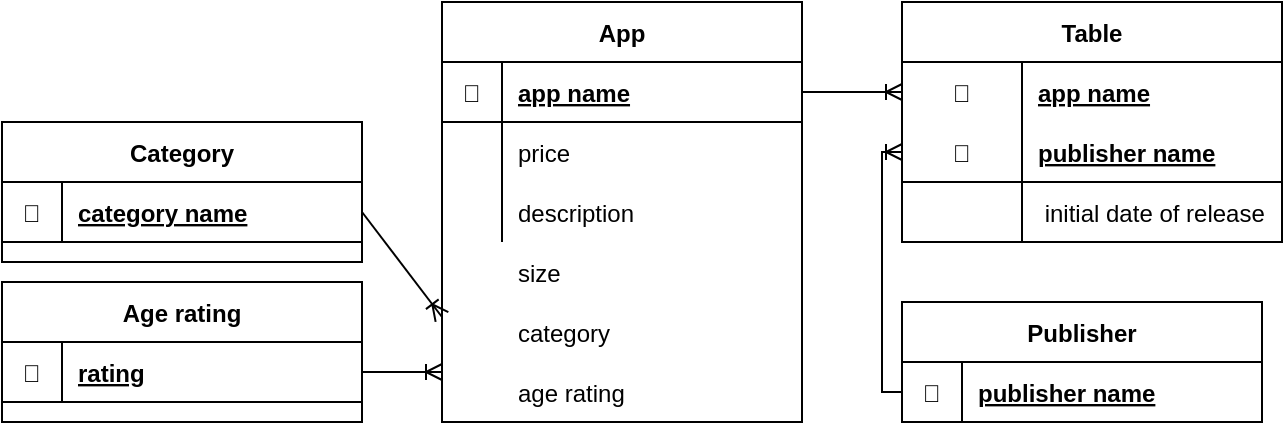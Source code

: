 <mxfile version="15.6.8" type="google"><diagram id="sIhFPWTC0dvWFgNggGKE" name="Page-1"><mxGraphModel dx="1108" dy="492" grid="1" gridSize="10" guides="1" tooltips="1" connect="1" arrows="1" fold="1" page="1" pageScale="1" pageWidth="827" pageHeight="1169" math="0" shadow="0"><root><mxCell id="0"/><mxCell id="1" parent="0"/><mxCell id="KsCx4XB2tvSz6BuLfQXI-10" value="" style="fontSize=12;html=1;endArrow=ERoneToMany;rounded=0;exitX=0;exitY=0.75;exitDx=0;exitDy=0;entryX=0;entryY=0.5;entryDx=0;entryDy=0;edgeStyle=orthogonalEdgeStyle;" parent="1" source="KsCx4XB2tvSz6BuLfQXI-34" target="KsCx4XB2tvSz6BuLfQXI-92" edge="1"><mxGeometry width="100" height="100" relative="1" as="geometry"><mxPoint x="290" y="70" as="sourcePoint"/><mxPoint x="240" y="85" as="targetPoint"/></mxGeometry></mxCell><mxCell id="KsCx4XB2tvSz6BuLfQXI-11" value="" style="fontSize=12;html=1;endArrow=ERoneToMany;rounded=0;exitX=1;exitY=0.5;exitDx=0;exitDy=0;" parent="1" source="KsCx4XB2tvSz6BuLfQXI-75" edge="1"><mxGeometry width="100" height="100" relative="1" as="geometry"><mxPoint x="100" y="320" as="sourcePoint"/><mxPoint x="240" y="215" as="targetPoint"/></mxGeometry></mxCell><mxCell id="KsCx4XB2tvSz6BuLfQXI-13" value="" style="fontSize=12;html=1;endArrow=ERoneToMany;rounded=0;exitX=1;exitY=0.5;exitDx=0;exitDy=0;entryX=0;entryY=0.75;entryDx=0;entryDy=0;" parent="1" source="KsCx4XB2tvSz6BuLfQXI-131" target="KsCx4XB2tvSz6BuLfQXI-21" edge="1"><mxGeometry width="100" height="100" relative="1" as="geometry"><mxPoint x="560" y="405" as="sourcePoint"/><mxPoint x="320" y="205" as="targetPoint"/></mxGeometry></mxCell><mxCell id="KsCx4XB2tvSz6BuLfQXI-21" value="App" style="shape=table;startSize=30;container=1;collapsible=1;childLayout=tableLayout;fixedRows=1;rowLines=0;fontStyle=1;align=center;resizeLast=1;" parent="1" vertex="1"><mxGeometry x="240" y="30" width="180" height="210" as="geometry"/></mxCell><mxCell id="KsCx4XB2tvSz6BuLfQXI-22" value="" style="shape=partialRectangle;collapsible=0;dropTarget=0;pointerEvents=0;fillColor=none;top=0;left=0;bottom=1;right=0;points=[[0,0.5],[1,0.5]];portConstraint=eastwest;" parent="KsCx4XB2tvSz6BuLfQXI-21" vertex="1"><mxGeometry y="30" width="180" height="30" as="geometry"/></mxCell><mxCell id="KsCx4XB2tvSz6BuLfQXI-23" value="🔑" style="shape=partialRectangle;connectable=0;fillColor=none;top=0;left=0;bottom=0;right=0;fontStyle=1;overflow=hidden;" parent="KsCx4XB2tvSz6BuLfQXI-22" vertex="1"><mxGeometry width="30" height="30" as="geometry"><mxRectangle width="30" height="30" as="alternateBounds"/></mxGeometry></mxCell><mxCell id="KsCx4XB2tvSz6BuLfQXI-24" value="app name" style="shape=partialRectangle;connectable=0;fillColor=none;top=0;left=0;bottom=0;right=0;align=left;spacingLeft=6;fontStyle=5;overflow=hidden;" parent="KsCx4XB2tvSz6BuLfQXI-22" vertex="1"><mxGeometry x="30" width="150" height="30" as="geometry"><mxRectangle width="150" height="30" as="alternateBounds"/></mxGeometry></mxCell><mxCell id="KsCx4XB2tvSz6BuLfQXI-25" value="" style="shape=partialRectangle;collapsible=0;dropTarget=0;pointerEvents=0;fillColor=none;top=0;left=0;bottom=0;right=0;points=[[0,0.5],[1,0.5]];portConstraint=eastwest;" parent="KsCx4XB2tvSz6BuLfQXI-21" vertex="1"><mxGeometry y="60" width="180" height="30" as="geometry"/></mxCell><mxCell id="KsCx4XB2tvSz6BuLfQXI-26" value="" style="shape=partialRectangle;connectable=0;fillColor=none;top=0;left=0;bottom=0;right=0;editable=1;overflow=hidden;" parent="KsCx4XB2tvSz6BuLfQXI-25" vertex="1"><mxGeometry width="30" height="30" as="geometry"><mxRectangle width="30" height="30" as="alternateBounds"/></mxGeometry></mxCell><mxCell id="KsCx4XB2tvSz6BuLfQXI-27" value="price" style="shape=partialRectangle;connectable=0;fillColor=none;top=0;left=0;bottom=0;right=0;align=left;spacingLeft=6;overflow=hidden;" parent="KsCx4XB2tvSz6BuLfQXI-25" vertex="1"><mxGeometry x="30" width="150" height="30" as="geometry"><mxRectangle width="150" height="30" as="alternateBounds"/></mxGeometry></mxCell><mxCell id="KsCx4XB2tvSz6BuLfQXI-28" value="" style="shape=partialRectangle;collapsible=0;dropTarget=0;pointerEvents=0;fillColor=none;top=0;left=0;bottom=0;right=0;points=[[0,0.5],[1,0.5]];portConstraint=eastwest;" parent="KsCx4XB2tvSz6BuLfQXI-21" vertex="1"><mxGeometry y="90" width="180" height="30" as="geometry"/></mxCell><mxCell id="KsCx4XB2tvSz6BuLfQXI-29" value="" style="shape=partialRectangle;connectable=0;fillColor=none;top=0;left=0;bottom=0;right=0;editable=1;overflow=hidden;" parent="KsCx4XB2tvSz6BuLfQXI-28" vertex="1"><mxGeometry width="30" height="30" as="geometry"><mxRectangle width="30" height="30" as="alternateBounds"/></mxGeometry></mxCell><mxCell id="KsCx4XB2tvSz6BuLfQXI-30" value="description" style="shape=partialRectangle;connectable=0;fillColor=none;top=0;left=0;bottom=0;right=0;align=left;spacingLeft=6;overflow=hidden;" parent="KsCx4XB2tvSz6BuLfQXI-28" vertex="1"><mxGeometry x="30" width="150" height="30" as="geometry"><mxRectangle width="150" height="30" as="alternateBounds"/></mxGeometry></mxCell><mxCell id="KsCx4XB2tvSz6BuLfQXI-34" value="Publisher" style="shape=table;startSize=30;container=1;collapsible=1;childLayout=tableLayout;fixedRows=1;rowLines=0;fontStyle=1;align=center;resizeLast=1;" parent="1" vertex="1"><mxGeometry x="470" y="180" width="180" height="60" as="geometry"/></mxCell><mxCell id="KsCx4XB2tvSz6BuLfQXI-35" value="" style="shape=partialRectangle;collapsible=0;dropTarget=0;pointerEvents=0;fillColor=none;top=0;left=0;bottom=1;right=0;points=[[0,0.5],[1,0.5]];portConstraint=eastwest;" parent="KsCx4XB2tvSz6BuLfQXI-34" vertex="1"><mxGeometry y="30" width="180" height="30" as="geometry"/></mxCell><mxCell id="KsCx4XB2tvSz6BuLfQXI-36" value="🔑" style="shape=partialRectangle;connectable=0;fillColor=none;top=0;left=0;bottom=0;right=0;fontStyle=1;overflow=hidden;" parent="KsCx4XB2tvSz6BuLfQXI-35" vertex="1"><mxGeometry width="30" height="30" as="geometry"><mxRectangle width="30" height="30" as="alternateBounds"/></mxGeometry></mxCell><mxCell id="KsCx4XB2tvSz6BuLfQXI-37" value="publisher name" style="shape=partialRectangle;connectable=0;fillColor=none;top=0;left=0;bottom=0;right=0;align=left;spacingLeft=6;fontStyle=5;overflow=hidden;" parent="KsCx4XB2tvSz6BuLfQXI-35" vertex="1"><mxGeometry x="30" width="150" height="30" as="geometry"><mxRectangle width="150" height="30" as="alternateBounds"/></mxGeometry></mxCell><mxCell id="KsCx4XB2tvSz6BuLfQXI-74" value="Age rating" style="shape=table;startSize=30;container=1;collapsible=1;childLayout=tableLayout;fixedRows=1;rowLines=0;fontStyle=1;align=center;resizeLast=1;" parent="1" vertex="1"><mxGeometry x="20" y="170" width="180" height="70" as="geometry"/></mxCell><mxCell id="KsCx4XB2tvSz6BuLfQXI-75" value="" style="shape=partialRectangle;collapsible=0;dropTarget=0;pointerEvents=0;fillColor=none;top=0;left=0;bottom=1;right=0;points=[[0,0.5],[1,0.5]];portConstraint=eastwest;" parent="KsCx4XB2tvSz6BuLfQXI-74" vertex="1"><mxGeometry y="30" width="180" height="30" as="geometry"/></mxCell><mxCell id="KsCx4XB2tvSz6BuLfQXI-76" value="🔑" style="shape=partialRectangle;connectable=0;fillColor=none;top=0;left=0;bottom=0;right=0;fontStyle=1;overflow=hidden;" parent="KsCx4XB2tvSz6BuLfQXI-75" vertex="1"><mxGeometry width="30" height="30" as="geometry"><mxRectangle width="30" height="30" as="alternateBounds"/></mxGeometry></mxCell><mxCell id="KsCx4XB2tvSz6BuLfQXI-77" value="rating" style="shape=partialRectangle;connectable=0;fillColor=none;top=0;left=0;bottom=0;right=0;align=left;spacingLeft=6;fontStyle=5;overflow=hidden;" parent="KsCx4XB2tvSz6BuLfQXI-75" vertex="1"><mxGeometry x="30" width="150" height="30" as="geometry"><mxRectangle width="150" height="30" as="alternateBounds"/></mxGeometry></mxCell><mxCell id="KsCx4XB2tvSz6BuLfQXI-87" style="edgeStyle=none;rounded=0;orthogonalLoop=1;jettySize=auto;html=1;exitX=0.75;exitY=0;exitDx=0;exitDy=0;" parent="1" source="KsCx4XB2tvSz6BuLfQXI-74" target="KsCx4XB2tvSz6BuLfQXI-74" edge="1"><mxGeometry relative="1" as="geometry"/></mxCell><mxCell id="KsCx4XB2tvSz6BuLfQXI-88" value="Table" style="shape=table;startSize=30;container=1;collapsible=1;childLayout=tableLayout;fixedRows=1;rowLines=0;fontStyle=1;align=center;resizeLast=1;" parent="1" vertex="1"><mxGeometry x="470" y="30" width="190" height="120" as="geometry"/></mxCell><mxCell id="KsCx4XB2tvSz6BuLfQXI-89" value="" style="shape=partialRectangle;collapsible=0;dropTarget=0;pointerEvents=0;fillColor=none;top=0;left=0;bottom=0;right=0;points=[[0,0.5],[1,0.5]];portConstraint=eastwest;" parent="KsCx4XB2tvSz6BuLfQXI-88" vertex="1"><mxGeometry y="30" width="190" height="30" as="geometry"/></mxCell><mxCell id="KsCx4XB2tvSz6BuLfQXI-90" value="🔑" style="shape=partialRectangle;connectable=0;fillColor=none;top=0;left=0;bottom=0;right=0;fontStyle=1;overflow=hidden;" parent="KsCx4XB2tvSz6BuLfQXI-89" vertex="1"><mxGeometry width="60" height="30" as="geometry"><mxRectangle width="60" height="30" as="alternateBounds"/></mxGeometry></mxCell><mxCell id="KsCx4XB2tvSz6BuLfQXI-91" value="app name" style="shape=partialRectangle;connectable=0;fillColor=none;top=0;left=0;bottom=0;right=0;align=left;spacingLeft=6;fontStyle=5;overflow=hidden;" parent="KsCx4XB2tvSz6BuLfQXI-89" vertex="1"><mxGeometry x="60" width="130" height="30" as="geometry"><mxRectangle width="130" height="30" as="alternateBounds"/></mxGeometry></mxCell><mxCell id="KsCx4XB2tvSz6BuLfQXI-92" value="" style="shape=partialRectangle;collapsible=0;dropTarget=0;pointerEvents=0;fillColor=none;top=0;left=0;bottom=1;right=0;points=[[0,0.5],[1,0.5]];portConstraint=eastwest;" parent="KsCx4XB2tvSz6BuLfQXI-88" vertex="1"><mxGeometry y="60" width="190" height="30" as="geometry"/></mxCell><mxCell id="KsCx4XB2tvSz6BuLfQXI-93" value="🔑" style="shape=partialRectangle;connectable=0;fillColor=none;top=0;left=0;bottom=0;right=0;fontStyle=1;overflow=hidden;" parent="KsCx4XB2tvSz6BuLfQXI-92" vertex="1"><mxGeometry width="60" height="30" as="geometry"><mxRectangle width="60" height="30" as="alternateBounds"/></mxGeometry></mxCell><mxCell id="KsCx4XB2tvSz6BuLfQXI-94" value="publisher name" style="shape=partialRectangle;connectable=0;fillColor=none;top=0;left=0;bottom=0;right=0;align=left;spacingLeft=6;fontStyle=5;overflow=hidden;" parent="KsCx4XB2tvSz6BuLfQXI-92" vertex="1"><mxGeometry x="60" width="130" height="30" as="geometry"><mxRectangle width="130" height="30" as="alternateBounds"/></mxGeometry></mxCell><mxCell id="KsCx4XB2tvSz6BuLfQXI-95" value="" style="shape=partialRectangle;collapsible=0;dropTarget=0;pointerEvents=0;fillColor=none;top=0;left=0;bottom=0;right=0;points=[[0,0.5],[1,0.5]];portConstraint=eastwest;" parent="KsCx4XB2tvSz6BuLfQXI-88" vertex="1"><mxGeometry y="90" width="190" height="30" as="geometry"/></mxCell><mxCell id="KsCx4XB2tvSz6BuLfQXI-96" value="" style="shape=partialRectangle;connectable=0;fillColor=none;top=0;left=0;bottom=0;right=0;editable=1;overflow=hidden;" parent="KsCx4XB2tvSz6BuLfQXI-95" vertex="1"><mxGeometry width="60" height="30" as="geometry"><mxRectangle width="60" height="30" as="alternateBounds"/></mxGeometry></mxCell><mxCell id="KsCx4XB2tvSz6BuLfQXI-97" value="" style="shape=partialRectangle;connectable=0;fillColor=none;top=0;left=0;bottom=0;right=0;align=left;spacingLeft=6;overflow=hidden;" parent="KsCx4XB2tvSz6BuLfQXI-95" vertex="1"><mxGeometry x="60" width="130" height="30" as="geometry"><mxRectangle width="130" height="30" as="alternateBounds"/></mxGeometry></mxCell><mxCell id="KsCx4XB2tvSz6BuLfQXI-113" value="" style="shape=partialRectangle;collapsible=0;dropTarget=0;pointerEvents=0;fillColor=none;top=0;left=0;bottom=0;right=0;points=[[0,0.5],[1,0.5]];portConstraint=eastwest;" parent="1" vertex="1"><mxGeometry x="240" y="210" width="180" height="30" as="geometry"/></mxCell><mxCell id="KsCx4XB2tvSz6BuLfQXI-114" value="" style="shape=partialRectangle;connectable=0;fillColor=none;top=0;left=0;bottom=0;right=0;editable=1;overflow=hidden;" parent="KsCx4XB2tvSz6BuLfQXI-113" vertex="1"><mxGeometry width="30" height="30" as="geometry"><mxRectangle width="30" height="30" as="alternateBounds"/></mxGeometry></mxCell><mxCell id="KsCx4XB2tvSz6BuLfQXI-115" value="age rating" style="shape=partialRectangle;connectable=0;fillColor=none;top=0;left=0;bottom=0;right=0;align=left;spacingLeft=6;overflow=hidden;" parent="KsCx4XB2tvSz6BuLfQXI-113" vertex="1"><mxGeometry x="30" width="150" height="30" as="geometry"><mxRectangle width="150" height="30" as="alternateBounds"/></mxGeometry></mxCell><mxCell id="KsCx4XB2tvSz6BuLfQXI-122" value="" style="shape=partialRectangle;collapsible=0;dropTarget=0;pointerEvents=0;fillColor=none;top=0;left=0;bottom=0;right=0;points=[[0,0.5],[1,0.5]];portConstraint=eastwest;" parent="1" vertex="1"><mxGeometry x="320" y="160" width="180" height="30" as="geometry"/></mxCell><mxCell id="KsCx4XB2tvSz6BuLfQXI-123" value="" style="shape=partialRectangle;connectable=0;fillColor=none;top=0;left=0;bottom=0;right=0;editable=1;overflow=hidden;" parent="KsCx4XB2tvSz6BuLfQXI-122" vertex="1"><mxGeometry width="30" height="30" as="geometry"><mxRectangle width="30" height="30" as="alternateBounds"/></mxGeometry></mxCell><mxCell id="KsCx4XB2tvSz6BuLfQXI-125" value="category" style="shape=partialRectangle;connectable=0;fillColor=none;top=0;left=0;bottom=0;right=0;align=left;spacingLeft=6;overflow=hidden;" parent="1" vertex="1"><mxGeometry x="270" y="180" width="150" height="30" as="geometry"><mxRectangle width="150" height="30" as="alternateBounds"/></mxGeometry></mxCell><mxCell id="KsCx4XB2tvSz6BuLfQXI-126" value="" style="shape=partialRectangle;collapsible=0;dropTarget=0;pointerEvents=0;fillColor=none;top=0;left=0;bottom=0;right=0;points=[[0,0.5],[1,0.5]];portConstraint=eastwest;" parent="1" vertex="1"><mxGeometry x="240" y="150" width="180" height="30" as="geometry"/></mxCell><mxCell id="KsCx4XB2tvSz6BuLfQXI-127" value="" style="shape=partialRectangle;connectable=0;fillColor=none;top=0;left=0;bottom=0;right=0;editable=1;overflow=hidden;" parent="KsCx4XB2tvSz6BuLfQXI-126" vertex="1"><mxGeometry width="30" height="30" as="geometry"><mxRectangle width="30" height="30" as="alternateBounds"/></mxGeometry></mxCell><mxCell id="KsCx4XB2tvSz6BuLfQXI-128" value="size" style="shape=partialRectangle;connectable=0;fillColor=none;top=0;left=0;bottom=0;right=0;align=left;spacingLeft=6;overflow=hidden;" parent="KsCx4XB2tvSz6BuLfQXI-126" vertex="1"><mxGeometry x="30" width="150" height="30" as="geometry"><mxRectangle width="150" height="30" as="alternateBounds"/></mxGeometry></mxCell><mxCell id="KsCx4XB2tvSz6BuLfQXI-130" value="Category" style="shape=table;startSize=30;container=1;collapsible=1;childLayout=tableLayout;fixedRows=1;rowLines=0;fontStyle=1;align=center;resizeLast=1;" parent="1" vertex="1"><mxGeometry x="20" y="90" width="180" height="70" as="geometry"/></mxCell><mxCell id="KsCx4XB2tvSz6BuLfQXI-131" value="" style="shape=partialRectangle;collapsible=0;dropTarget=0;pointerEvents=0;fillColor=none;top=0;left=0;bottom=1;right=0;points=[[0,0.5],[1,0.5]];portConstraint=eastwest;" parent="KsCx4XB2tvSz6BuLfQXI-130" vertex="1"><mxGeometry y="30" width="180" height="30" as="geometry"/></mxCell><mxCell id="KsCx4XB2tvSz6BuLfQXI-132" value="🔑" style="shape=partialRectangle;connectable=0;fillColor=none;top=0;left=0;bottom=0;right=0;fontStyle=1;overflow=hidden;" parent="KsCx4XB2tvSz6BuLfQXI-131" vertex="1"><mxGeometry width="30" height="30" as="geometry"><mxRectangle width="30" height="30" as="alternateBounds"/></mxGeometry></mxCell><mxCell id="KsCx4XB2tvSz6BuLfQXI-133" value="category name" style="shape=partialRectangle;connectable=0;fillColor=none;top=0;left=0;bottom=0;right=0;align=left;spacingLeft=6;fontStyle=5;overflow=hidden;" parent="KsCx4XB2tvSz6BuLfQXI-131" vertex="1"><mxGeometry x="30" width="150" height="30" as="geometry"><mxRectangle width="150" height="30" as="alternateBounds"/></mxGeometry></mxCell><mxCell id="BI47NazNO0b9qhp_BkJz-1" value="" style="shape=partialRectangle;collapsible=0;dropTarget=0;pointerEvents=0;fillColor=none;top=0;left=0;bottom=0;right=0;points=[[0,0.5],[1,0.5]];portConstraint=eastwest;" parent="1" vertex="1"><mxGeometry x="470" y="120" width="190" height="30" as="geometry"/></mxCell><mxCell id="BI47NazNO0b9qhp_BkJz-2" value="" style="shape=partialRectangle;connectable=0;fillColor=none;top=0;left=0;bottom=0;right=0;editable=1;overflow=hidden;" parent="BI47NazNO0b9qhp_BkJz-1" vertex="1"><mxGeometry width="31.667" height="30" as="geometry"><mxRectangle width="30" height="30" as="alternateBounds"/></mxGeometry></mxCell><mxCell id="BI47NazNO0b9qhp_BkJz-3" value="initial date of release" style="shape=partialRectangle;connectable=0;fillColor=none;top=0;left=0;bottom=0;right=0;align=left;spacingLeft=6;overflow=hidden;" parent="BI47NazNO0b9qhp_BkJz-1" vertex="1"><mxGeometry x="63.33" width="126.67" height="30" as="geometry"><mxRectangle width="150" height="30" as="alternateBounds"/></mxGeometry></mxCell><mxCell id="BI47NazNO0b9qhp_BkJz-4" value="" style="edgeStyle=entityRelationEdgeStyle;fontSize=12;html=1;endArrow=ERoneToMany;rounded=0;exitX=1;exitY=0.5;exitDx=0;exitDy=0;entryX=0;entryY=0.5;entryDx=0;entryDy=0;" parent="1" source="KsCx4XB2tvSz6BuLfQXI-22" target="KsCx4XB2tvSz6BuLfQXI-89" edge="1"><mxGeometry width="100" height="100" relative="1" as="geometry"><mxPoint x="360" y="190" as="sourcePoint"/><mxPoint x="460" y="90" as="targetPoint"/></mxGeometry></mxCell></root></mxGraphModel></diagram></mxfile>